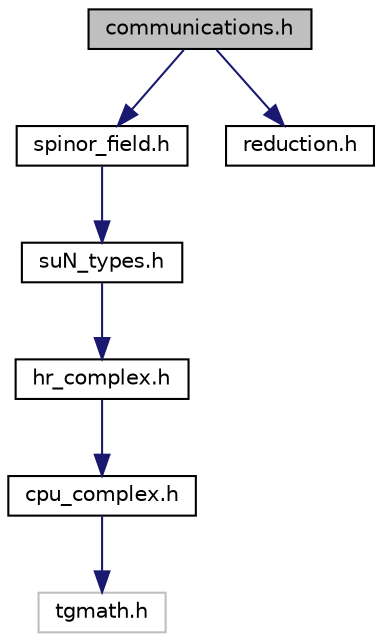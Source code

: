 digraph "communications.h"
{
 // LATEX_PDF_SIZE
  edge [fontname="Helvetica",fontsize="10",labelfontname="Helvetica",labelfontsize="10"];
  node [fontname="Helvetica",fontsize="10",shape=record];
  Node1 [label="communications.h",height=0.2,width=0.4,color="black", fillcolor="grey75", style="filled", fontcolor="black",tooltip="Communications to send and receive sites from other nodes using MPI."];
  Node1 -> Node2 [color="midnightblue",fontsize="10",style="solid"];
  Node2 [label="spinor_field.h",height=0.2,width=0.4,color="black", fillcolor="white", style="filled",URL="$d3/ded/spinor__field_8h.html",tooltip="The elementary site structures defined in suN.h are used in this file to define field structures that..."];
  Node2 -> Node3 [color="midnightblue",fontsize="10",style="solid"];
  Node3 [label="suN_types.h",height=0.2,width=0.4,color="black", fillcolor="white", style="filled",URL="$d9/d21/suN__types_8h_source.html",tooltip=" "];
  Node3 -> Node4 [color="midnightblue",fontsize="10",style="solid"];
  Node4 [label="hr_complex.h",height=0.2,width=0.4,color="black", fillcolor="white", style="filled",URL="$d1/d74/hr__complex_8h_source.html",tooltip=" "];
  Node4 -> Node5 [color="midnightblue",fontsize="10",style="solid"];
  Node5 [label="cpu_complex.h",height=0.2,width=0.4,color="black", fillcolor="white", style="filled",URL="$d2/dfb/cpu__complex_8h_source.html",tooltip=" "];
  Node5 -> Node6 [color="midnightblue",fontsize="10",style="solid"];
  Node6 [label="tgmath.h",height=0.2,width=0.4,color="grey75", fillcolor="white", style="filled",tooltip=" "];
  Node1 -> Node7 [color="midnightblue",fontsize="10",style="solid"];
  Node7 [label="reduction.h",height=0.2,width=0.4,color="black", fillcolor="white", style="filled",URL="$d7/d24/reduction_8h.html",tooltip="Functions for MPI reductions."];
}
